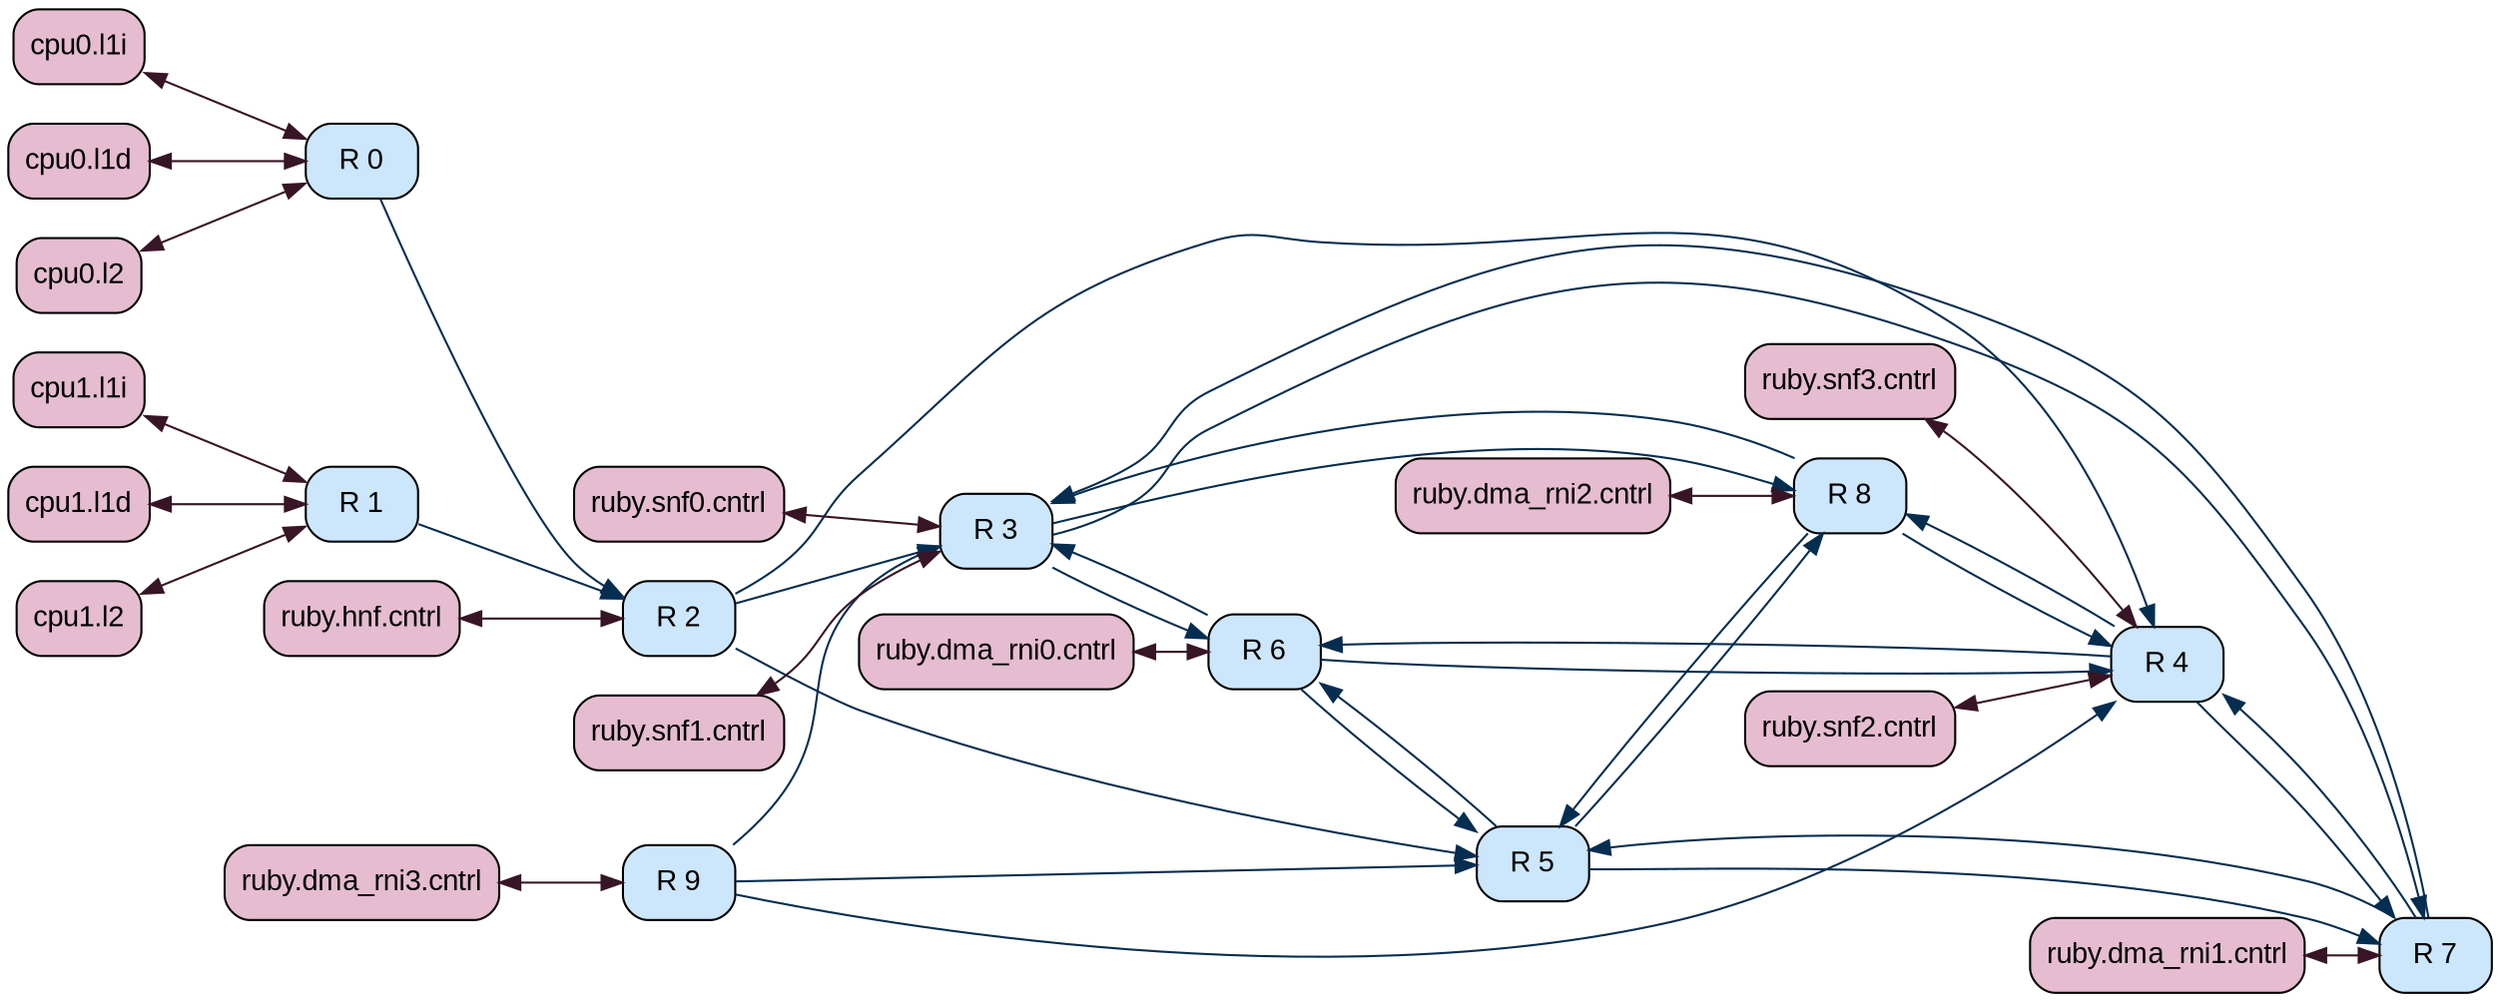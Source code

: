 graph G {
rankdir=LR;
"system.ruby.network.routers0" [color="#000000", fillcolor="#cce6fc", fontcolor="#000000", fontname=Arial, fontsize=14, label="R 0", shape=Mrecord, style="rounded, filled"];
"system.ruby.network.routers1" [color="#000000", fillcolor="#cce6fc", fontcolor="#000000", fontname=Arial, fontsize=14, label="R 1", shape=Mrecord, style="rounded, filled"];
"system.ruby.network.routers2" [color="#000000", fillcolor="#cce6fc", fontcolor="#000000", fontname=Arial, fontsize=14, label="R 2", shape=Mrecord, style="rounded, filled"];
"system.ruby.network.routers3" [color="#000000", fillcolor="#cce6fc", fontcolor="#000000", fontname=Arial, fontsize=14, label="R 3", shape=Mrecord, style="rounded, filled"];
"system.ruby.network.routers4" [color="#000000", fillcolor="#cce6fc", fontcolor="#000000", fontname=Arial, fontsize=14, label="R 4", shape=Mrecord, style="rounded, filled"];
"system.ruby.network.routers5" [color="#000000", fillcolor="#cce6fc", fontcolor="#000000", fontname=Arial, fontsize=14, label="R 5", shape=Mrecord, style="rounded, filled"];
"system.ruby.network.routers6" [color="#000000", fillcolor="#cce6fc", fontcolor="#000000", fontname=Arial, fontsize=14, label="R 6", shape=Mrecord, style="rounded, filled"];
"system.ruby.network.routers7" [color="#000000", fillcolor="#cce6fc", fontcolor="#000000", fontname=Arial, fontsize=14, label="R 7", shape=Mrecord, style="rounded, filled"];
"system.ruby.network.routers8" [color="#000000", fillcolor="#cce6fc", fontcolor="#000000", fontname=Arial, fontsize=14, label="R 8", shape=Mrecord, style="rounded, filled"];
"system.ruby.network.routers9" [color="#000000", fillcolor="#cce6fc", fontcolor="#000000", fontname=Arial, fontsize=14, label="R 9", shape=Mrecord, style="rounded, filled"];
"system.ruby.network.routers0" -- "system.ruby.network.routers2"  [color="#042d50", dir=forward, weight=0.5];
"system.ruby.network.routers1" -- "system.ruby.network.routers2"  [color="#042d50", dir=forward, weight=0.5];
"system.ruby.network.routers2" -- "system.ruby.network.routers3"  [color="#042d50", dir=forward, weight=0.5];
"system.ruby.network.routers2" -- "system.ruby.network.routers4"  [color="#042d50", dir=forward, weight=0.5];
"system.ruby.network.routers2" -- "system.ruby.network.routers5"  [color="#042d50", dir=forward, weight=0.5];
"system.ruby.network.routers6" -- "system.ruby.network.routers3"  [color="#042d50", dir=forward, weight=0.5];
"system.ruby.network.routers6" -- "system.ruby.network.routers4"  [color="#042d50", dir=forward, weight=0.5];
"system.ruby.network.routers6" -- "system.ruby.network.routers5"  [color="#042d50", dir=forward, weight=0.5];
"system.ruby.network.routers7" -- "system.ruby.network.routers3"  [color="#042d50", dir=forward, weight=0.5];
"system.ruby.network.routers7" -- "system.ruby.network.routers4"  [color="#042d50", dir=forward, weight=0.5];
"system.ruby.network.routers7" -- "system.ruby.network.routers5"  [color="#042d50", dir=forward, weight=0.5];
"system.ruby.network.routers8" -- "system.ruby.network.routers3"  [color="#042d50", dir=forward, weight=0.5];
"system.ruby.network.routers8" -- "system.ruby.network.routers4"  [color="#042d50", dir=forward, weight=0.5];
"system.ruby.network.routers8" -- "system.ruby.network.routers5"  [color="#042d50", dir=forward, weight=0.5];
"system.ruby.network.routers9" -- "system.ruby.network.routers3"  [color="#042d50", dir=forward, weight=0.5];
"system.ruby.network.routers9" -- "system.ruby.network.routers4"  [color="#042d50", dir=forward, weight=0.5];
"system.ruby.network.routers9" -- "system.ruby.network.routers5"  [color="#042d50", dir=forward, weight=0.5];
"system.ruby.network.routers3" -- "system.ruby.network.routers6"  [color="#042d50", dir=forward, weight=0.5];
"system.ruby.network.routers3" -- "system.ruby.network.routers7"  [color="#042d50", dir=forward, weight=0.5];
"system.ruby.network.routers3" -- "system.ruby.network.routers8"  [color="#042d50", dir=forward, weight=0.5];
"system.ruby.network.routers4" -- "system.ruby.network.routers6"  [color="#042d50", dir=forward, weight=0.5];
"system.ruby.network.routers4" -- "system.ruby.network.routers7"  [color="#042d50", dir=forward, weight=0.5];
"system.ruby.network.routers4" -- "system.ruby.network.routers8"  [color="#042d50", dir=forward, weight=0.5];
"system.ruby.network.routers5" -- "system.ruby.network.routers6"  [color="#042d50", dir=forward, weight=0.5];
"system.ruby.network.routers5" -- "system.ruby.network.routers7"  [color="#042d50", dir=forward, weight=0.5];
"system.ruby.network.routers5" -- "system.ruby.network.routers8"  [color="#042d50", dir=forward, weight=0.5];
"system.cpu0.l1i" [color="#000000", fillcolor="#e5bcd0", fontcolor="#000000", fontname=Arial, fontsize=14, label="cpu0.l1i", shape=Mrecord, style="rounded, filled"];
"system.cpu0.l1i" -- "system.ruby.network.routers0"  [color="#381526", dir=both, weight=1.0];
"system.cpu0.l1d" [color="#000000", fillcolor="#e5bcd0", fontcolor="#000000", fontname=Arial, fontsize=14, label="cpu0.l1d", shape=Mrecord, style="rounded, filled"];
"system.cpu0.l1d" -- "system.ruby.network.routers0"  [color="#381526", dir=both, weight=1.0];
"system.cpu0.l2" [color="#000000", fillcolor="#e5bcd0", fontcolor="#000000", fontname=Arial, fontsize=14, label="cpu0.l2", shape=Mrecord, style="rounded, filled"];
"system.cpu0.l2" -- "system.ruby.network.routers0"  [color="#381526", dir=both, weight=1.0];
"system.cpu1.l1i" [color="#000000", fillcolor="#e5bcd0", fontcolor="#000000", fontname=Arial, fontsize=14, label="cpu1.l1i", shape=Mrecord, style="rounded, filled"];
"system.cpu1.l1i" -- "system.ruby.network.routers1"  [color="#381526", dir=both, weight=1.0];
"system.cpu1.l1d" [color="#000000", fillcolor="#e5bcd0", fontcolor="#000000", fontname=Arial, fontsize=14, label="cpu1.l1d", shape=Mrecord, style="rounded, filled"];
"system.cpu1.l1d" -- "system.ruby.network.routers1"  [color="#381526", dir=both, weight=1.0];
"system.cpu1.l2" [color="#000000", fillcolor="#e5bcd0", fontcolor="#000000", fontname=Arial, fontsize=14, label="cpu1.l2", shape=Mrecord, style="rounded, filled"];
"system.cpu1.l2" -- "system.ruby.network.routers1"  [color="#381526", dir=both, weight=1.0];
"system.ruby.hnf.cntrl" [color="#000000", fillcolor="#e5bcd0", fontcolor="#000000", fontname=Arial, fontsize=14, label="ruby.hnf.cntrl", shape=Mrecord, style="rounded, filled"];
"system.ruby.hnf.cntrl" -- "system.ruby.network.routers2"  [color="#381526", dir=both, weight=1.0];
"system.ruby.snf0.cntrl" [color="#000000", fillcolor="#e5bcd0", fontcolor="#000000", fontname=Arial, fontsize=14, label="ruby.snf0.cntrl", shape=Mrecord, style="rounded, filled"];
"system.ruby.snf0.cntrl" -- "system.ruby.network.routers3"  [color="#381526", dir=both, weight=1.0];
"system.ruby.snf1.cntrl" [color="#000000", fillcolor="#e5bcd0", fontcolor="#000000", fontname=Arial, fontsize=14, label="ruby.snf1.cntrl", shape=Mrecord, style="rounded, filled"];
"system.ruby.snf1.cntrl" -- "system.ruby.network.routers3"  [color="#381526", dir=both, weight=1.0];
"system.ruby.snf2.cntrl" [color="#000000", fillcolor="#e5bcd0", fontcolor="#000000", fontname=Arial, fontsize=14, label="ruby.snf2.cntrl", shape=Mrecord, style="rounded, filled"];
"system.ruby.snf2.cntrl" -- "system.ruby.network.routers4"  [color="#381526", dir=both, weight=1.0];
"system.ruby.snf3.cntrl" [color="#000000", fillcolor="#e5bcd0", fontcolor="#000000", fontname=Arial, fontsize=14, label="ruby.snf3.cntrl", shape=Mrecord, style="rounded, filled"];
"system.ruby.snf3.cntrl" -- "system.ruby.network.routers4"  [color="#381526", dir=both, weight=1.0];
"system.ruby.dma_rni0.cntrl" [color="#000000", fillcolor="#e5bcd0", fontcolor="#000000", fontname=Arial, fontsize=14, label="ruby.dma_rni0.cntrl", shape=Mrecord, style="rounded, filled"];
"system.ruby.dma_rni0.cntrl" -- "system.ruby.network.routers6"  [color="#381526", dir=both, weight=1.0];
"system.ruby.dma_rni1.cntrl" [color="#000000", fillcolor="#e5bcd0", fontcolor="#000000", fontname=Arial, fontsize=14, label="ruby.dma_rni1.cntrl", shape=Mrecord, style="rounded, filled"];
"system.ruby.dma_rni1.cntrl" -- "system.ruby.network.routers7"  [color="#381526", dir=both, weight=1.0];
"system.ruby.dma_rni2.cntrl" [color="#000000", fillcolor="#e5bcd0", fontcolor="#000000", fontname=Arial, fontsize=14, label="ruby.dma_rni2.cntrl", shape=Mrecord, style="rounded, filled"];
"system.ruby.dma_rni2.cntrl" -- "system.ruby.network.routers8"  [color="#381526", dir=both, weight=1.0];
"system.ruby.dma_rni3.cntrl" [color="#000000", fillcolor="#e5bcd0", fontcolor="#000000", fontname=Arial, fontsize=14, label="ruby.dma_rni3.cntrl", shape=Mrecord, style="rounded, filled"];
"system.ruby.dma_rni3.cntrl" -- "system.ruby.network.routers9"  [color="#381526", dir=both, weight=1.0];
}
